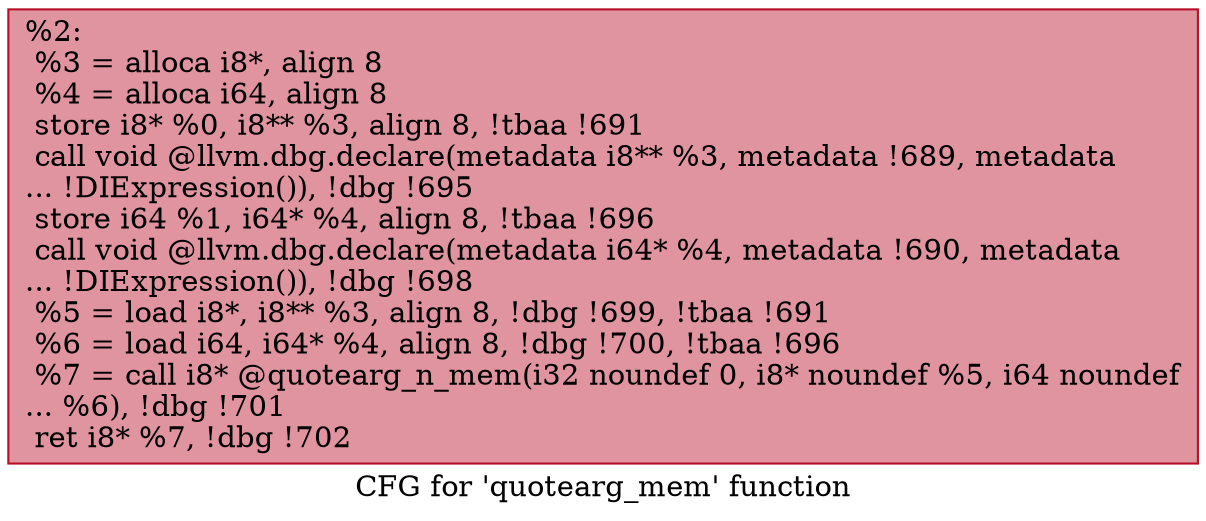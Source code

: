 digraph "CFG for 'quotearg_mem' function" {
	label="CFG for 'quotearg_mem' function";

	Node0x6ec950 [shape=record,color="#b70d28ff", style=filled, fillcolor="#b70d2870",label="{%2:\l  %3 = alloca i8*, align 8\l  %4 = alloca i64, align 8\l  store i8* %0, i8** %3, align 8, !tbaa !691\l  call void @llvm.dbg.declare(metadata i8** %3, metadata !689, metadata\l... !DIExpression()), !dbg !695\l  store i64 %1, i64* %4, align 8, !tbaa !696\l  call void @llvm.dbg.declare(metadata i64* %4, metadata !690, metadata\l... !DIExpression()), !dbg !698\l  %5 = load i8*, i8** %3, align 8, !dbg !699, !tbaa !691\l  %6 = load i64, i64* %4, align 8, !dbg !700, !tbaa !696\l  %7 = call i8* @quotearg_n_mem(i32 noundef 0, i8* noundef %5, i64 noundef\l... %6), !dbg !701\l  ret i8* %7, !dbg !702\l}"];
}
